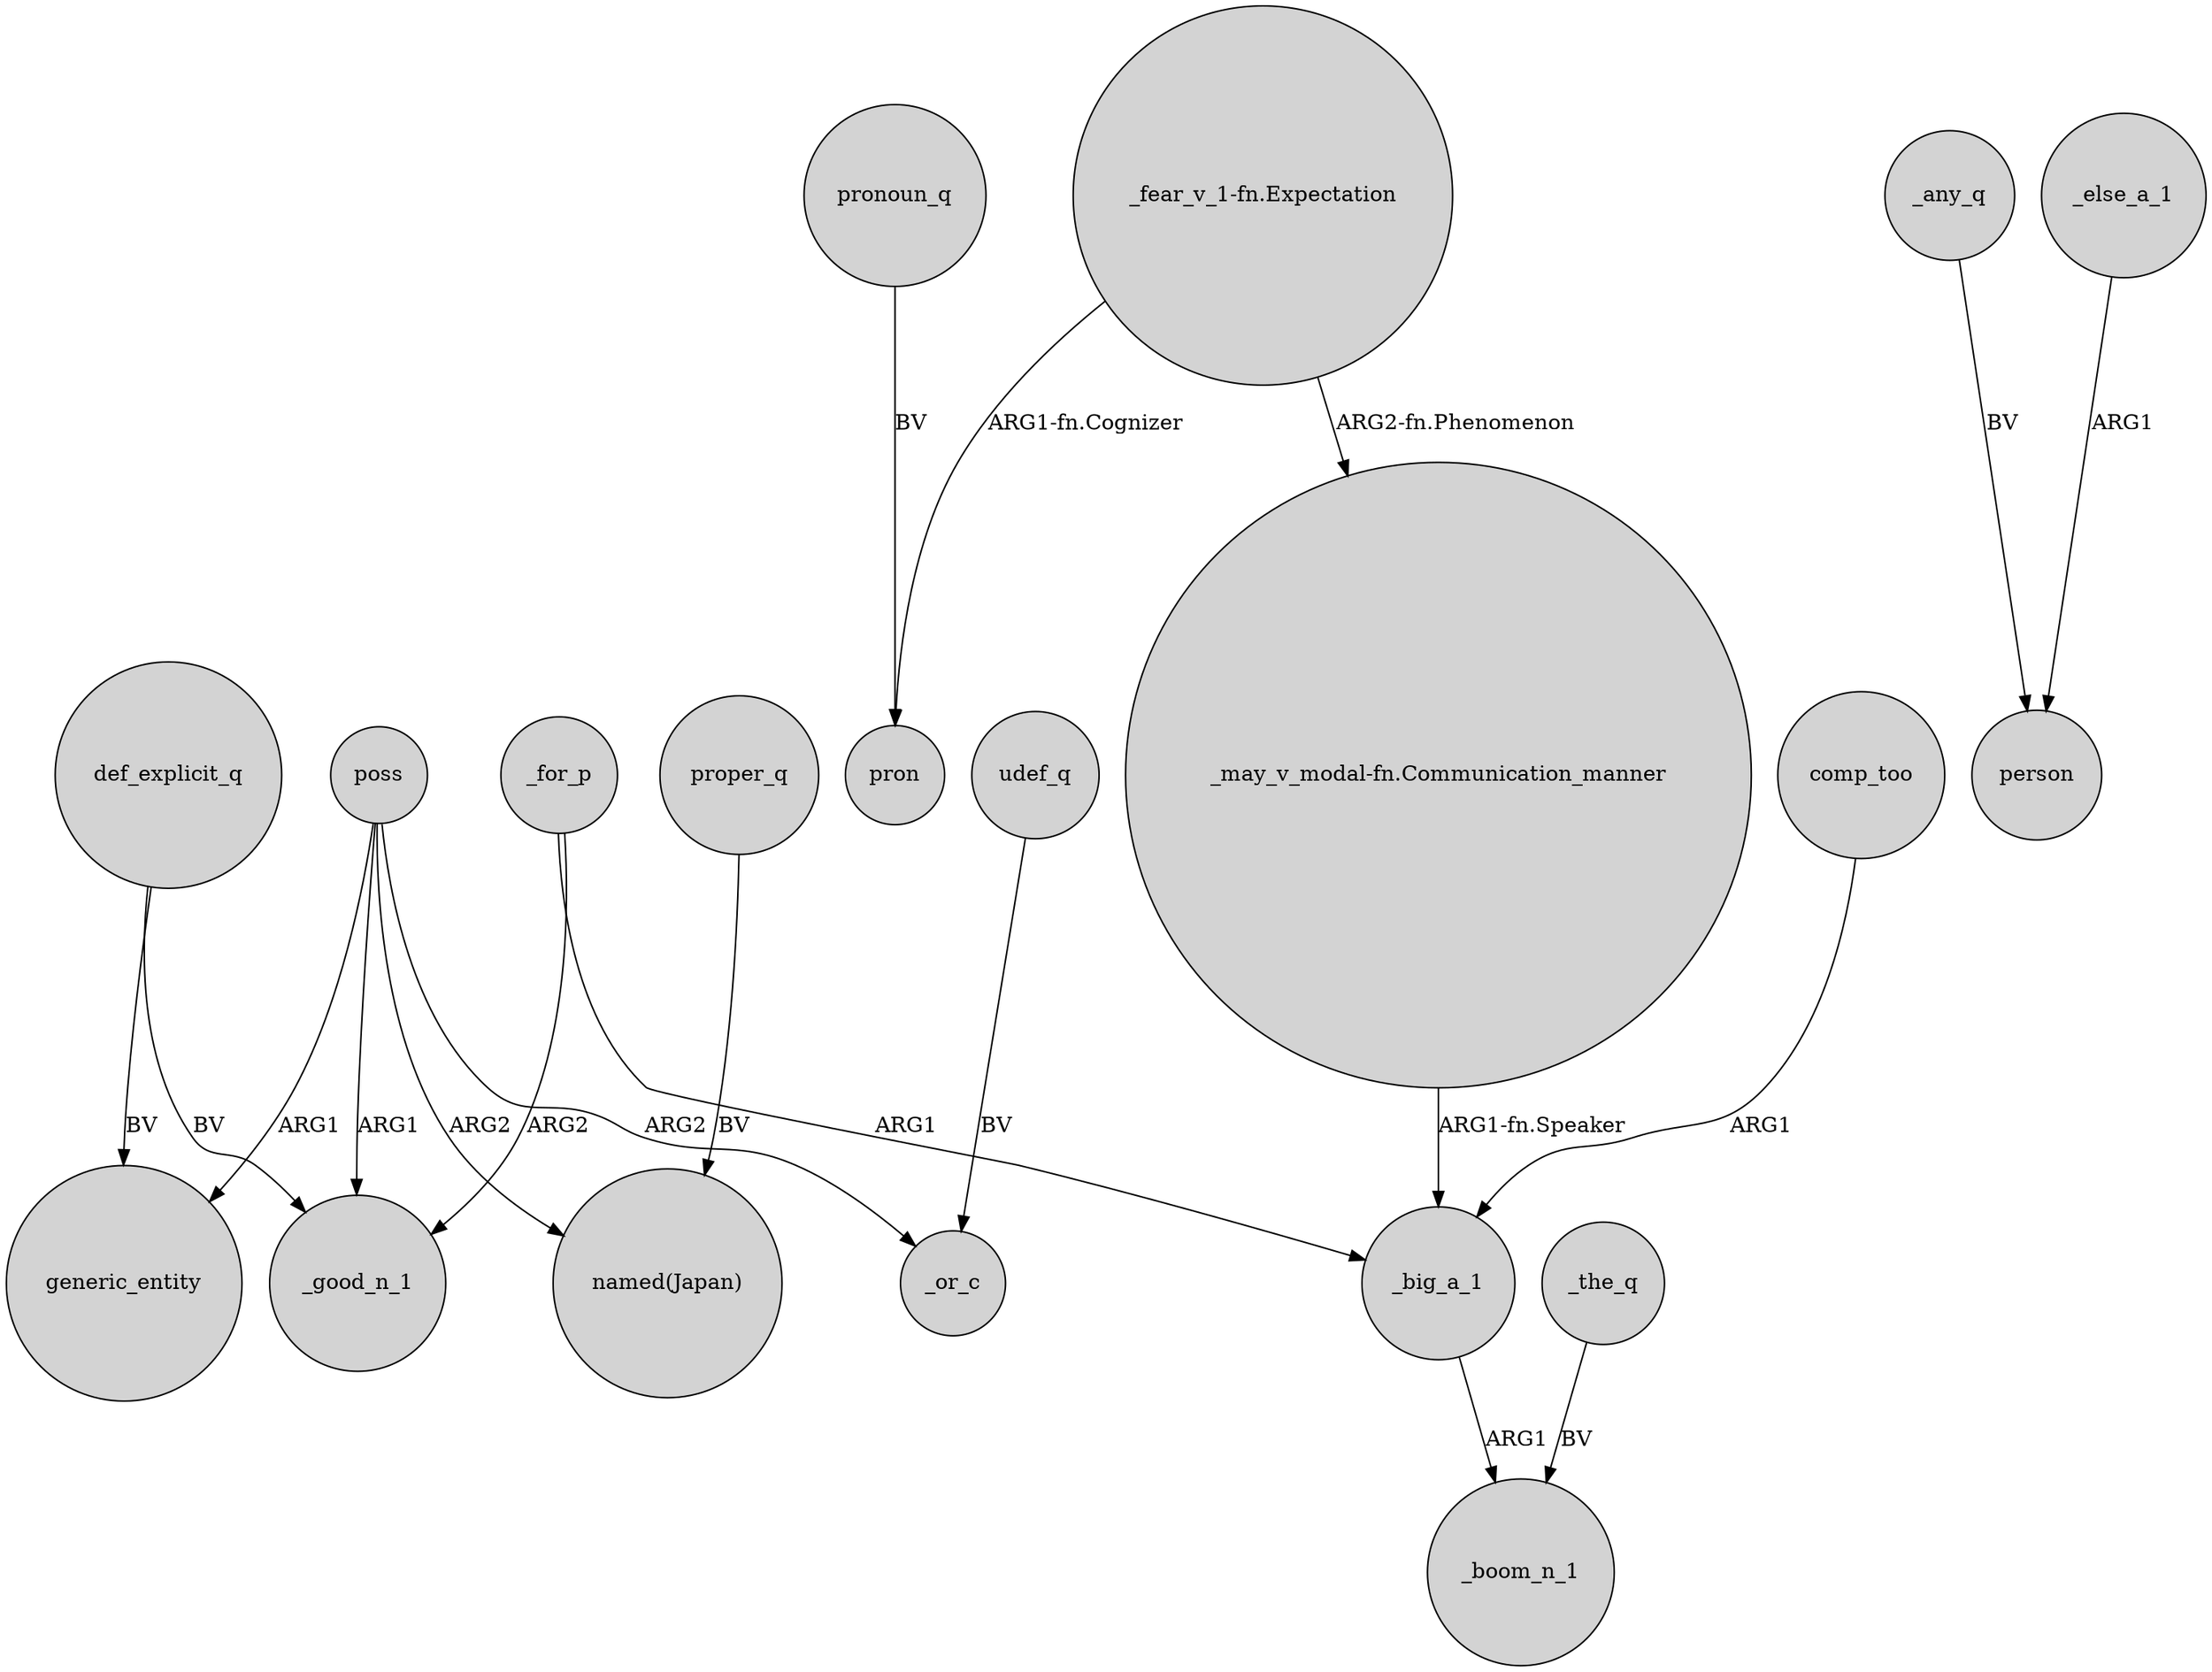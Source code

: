 digraph {
	node [shape=circle style=filled]
	def_explicit_q -> generic_entity [label=BV]
	"_may_v_modal-fn.Communication_manner" -> _big_a_1 [label="ARG1-fn.Speaker"]
	_for_p -> _good_n_1 [label=ARG2]
	poss -> "named(Japan)" [label=ARG2]
	_any_q -> person [label=BV]
	"_fear_v_1-fn.Expectation" -> pron [label="ARG1-fn.Cognizer"]
	def_explicit_q -> _good_n_1 [label=BV]
	poss -> _good_n_1 [label=ARG1]
	poss -> generic_entity [label=ARG1]
	udef_q -> _or_c [label=BV]
	pronoun_q -> pron [label=BV]
	_else_a_1 -> person [label=ARG1]
	_the_q -> _boom_n_1 [label=BV]
	proper_q -> "named(Japan)" [label=BV]
	"_fear_v_1-fn.Expectation" -> "_may_v_modal-fn.Communication_manner" [label="ARG2-fn.Phenomenon"]
	poss -> _or_c [label=ARG2]
	comp_too -> _big_a_1 [label=ARG1]
	_for_p -> _big_a_1 [label=ARG1]
	_big_a_1 -> _boom_n_1 [label=ARG1]
}
